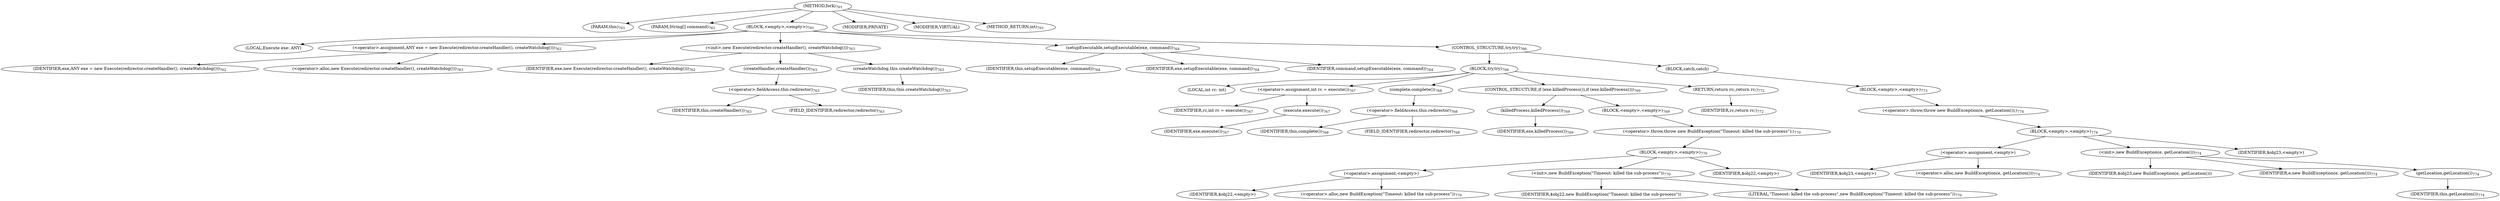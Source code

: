 digraph "fork" {  
"1659" [label = <(METHOD,fork)<SUB>761</SUB>> ]
"116" [label = <(PARAM,this)<SUB>761</SUB>> ]
"1660" [label = <(PARAM,String[] command)<SUB>761</SUB>> ]
"1661" [label = <(BLOCK,&lt;empty&gt;,&lt;empty&gt;)<SUB>761</SUB>> ]
"118" [label = <(LOCAL,Execute exe: ANY)> ]
"1662" [label = <(&lt;operator&gt;.assignment,ANY exe = new Execute(redirector.createHandler(), createWatchdog()))<SUB>762</SUB>> ]
"1663" [label = <(IDENTIFIER,exe,ANY exe = new Execute(redirector.createHandler(), createWatchdog()))<SUB>762</SUB>> ]
"1664" [label = <(&lt;operator&gt;.alloc,new Execute(redirector.createHandler(), createWatchdog()))<SUB>763</SUB>> ]
"1665" [label = <(&lt;init&gt;,new Execute(redirector.createHandler(), createWatchdog()))<SUB>763</SUB>> ]
"117" [label = <(IDENTIFIER,exe,new Execute(redirector.createHandler(), createWatchdog()))<SUB>762</SUB>> ]
"1666" [label = <(createHandler,createHandler())<SUB>763</SUB>> ]
"1667" [label = <(&lt;operator&gt;.fieldAccess,this.redirector)<SUB>763</SUB>> ]
"1668" [label = <(IDENTIFIER,this,createHandler())<SUB>763</SUB>> ]
"1669" [label = <(FIELD_IDENTIFIER,redirector,redirector)<SUB>763</SUB>> ]
"1670" [label = <(createWatchdog,this.createWatchdog())<SUB>763</SUB>> ]
"115" [label = <(IDENTIFIER,this,this.createWatchdog())<SUB>763</SUB>> ]
"1671" [label = <(setupExecutable,setupExecutable(exe, command))<SUB>764</SUB>> ]
"119" [label = <(IDENTIFIER,this,setupExecutable(exe, command))<SUB>764</SUB>> ]
"1672" [label = <(IDENTIFIER,exe,setupExecutable(exe, command))<SUB>764</SUB>> ]
"1673" [label = <(IDENTIFIER,command,setupExecutable(exe, command))<SUB>764</SUB>> ]
"1674" [label = <(CONTROL_STRUCTURE,try,try)<SUB>766</SUB>> ]
"1675" [label = <(BLOCK,try,try)<SUB>766</SUB>> ]
"1676" [label = <(LOCAL,int rc: int)> ]
"1677" [label = <(&lt;operator&gt;.assignment,int rc = execute())<SUB>767</SUB>> ]
"1678" [label = <(IDENTIFIER,rc,int rc = execute())<SUB>767</SUB>> ]
"1679" [label = <(execute,execute())<SUB>767</SUB>> ]
"1680" [label = <(IDENTIFIER,exe,execute())<SUB>767</SUB>> ]
"1681" [label = <(complete,complete())<SUB>768</SUB>> ]
"1682" [label = <(&lt;operator&gt;.fieldAccess,this.redirector)<SUB>768</SUB>> ]
"1683" [label = <(IDENTIFIER,this,complete())<SUB>768</SUB>> ]
"1684" [label = <(FIELD_IDENTIFIER,redirector,redirector)<SUB>768</SUB>> ]
"1685" [label = <(CONTROL_STRUCTURE,if (exe.killedProcess()),if (exe.killedProcess()))<SUB>769</SUB>> ]
"1686" [label = <(killedProcess,killedProcess())<SUB>769</SUB>> ]
"1687" [label = <(IDENTIFIER,exe,killedProcess())<SUB>769</SUB>> ]
"1688" [label = <(BLOCK,&lt;empty&gt;,&lt;empty&gt;)<SUB>769</SUB>> ]
"1689" [label = <(&lt;operator&gt;.throw,throw new BuildException(&quot;Timeout: killed the sub-process&quot;);)<SUB>770</SUB>> ]
"1690" [label = <(BLOCK,&lt;empty&gt;,&lt;empty&gt;)<SUB>770</SUB>> ]
"1691" [label = <(&lt;operator&gt;.assignment,&lt;empty&gt;)> ]
"1692" [label = <(IDENTIFIER,$obj22,&lt;empty&gt;)> ]
"1693" [label = <(&lt;operator&gt;.alloc,new BuildException(&quot;Timeout: killed the sub-process&quot;))<SUB>770</SUB>> ]
"1694" [label = <(&lt;init&gt;,new BuildException(&quot;Timeout: killed the sub-process&quot;))<SUB>770</SUB>> ]
"1695" [label = <(IDENTIFIER,$obj22,new BuildException(&quot;Timeout: killed the sub-process&quot;))> ]
"1696" [label = <(LITERAL,&quot;Timeout: killed the sub-process&quot;,new BuildException(&quot;Timeout: killed the sub-process&quot;))<SUB>770</SUB>> ]
"1697" [label = <(IDENTIFIER,$obj22,&lt;empty&gt;)> ]
"1698" [label = <(RETURN,return rc;,return rc;)<SUB>772</SUB>> ]
"1699" [label = <(IDENTIFIER,rc,return rc;)<SUB>772</SUB>> ]
"1700" [label = <(BLOCK,catch,catch)> ]
"1701" [label = <(BLOCK,&lt;empty&gt;,&lt;empty&gt;)<SUB>773</SUB>> ]
"1702" [label = <(&lt;operator&gt;.throw,throw new BuildException(e, getLocation());)<SUB>774</SUB>> ]
"1703" [label = <(BLOCK,&lt;empty&gt;,&lt;empty&gt;)<SUB>774</SUB>> ]
"1704" [label = <(&lt;operator&gt;.assignment,&lt;empty&gt;)> ]
"1705" [label = <(IDENTIFIER,$obj23,&lt;empty&gt;)> ]
"1706" [label = <(&lt;operator&gt;.alloc,new BuildException(e, getLocation()))<SUB>774</SUB>> ]
"1707" [label = <(&lt;init&gt;,new BuildException(e, getLocation()))<SUB>774</SUB>> ]
"1708" [label = <(IDENTIFIER,$obj23,new BuildException(e, getLocation()))> ]
"1709" [label = <(IDENTIFIER,e,new BuildException(e, getLocation()))<SUB>774</SUB>> ]
"1710" [label = <(getLocation,getLocation())<SUB>774</SUB>> ]
"120" [label = <(IDENTIFIER,this,getLocation())<SUB>774</SUB>> ]
"1711" [label = <(IDENTIFIER,$obj23,&lt;empty&gt;)> ]
"1712" [label = <(MODIFIER,PRIVATE)> ]
"1713" [label = <(MODIFIER,VIRTUAL)> ]
"1714" [label = <(METHOD_RETURN,int)<SUB>761</SUB>> ]
  "1659" -> "116" 
  "1659" -> "1660" 
  "1659" -> "1661" 
  "1659" -> "1712" 
  "1659" -> "1713" 
  "1659" -> "1714" 
  "1661" -> "118" 
  "1661" -> "1662" 
  "1661" -> "1665" 
  "1661" -> "1671" 
  "1661" -> "1674" 
  "1662" -> "1663" 
  "1662" -> "1664" 
  "1665" -> "117" 
  "1665" -> "1666" 
  "1665" -> "1670" 
  "1666" -> "1667" 
  "1667" -> "1668" 
  "1667" -> "1669" 
  "1670" -> "115" 
  "1671" -> "119" 
  "1671" -> "1672" 
  "1671" -> "1673" 
  "1674" -> "1675" 
  "1674" -> "1700" 
  "1675" -> "1676" 
  "1675" -> "1677" 
  "1675" -> "1681" 
  "1675" -> "1685" 
  "1675" -> "1698" 
  "1677" -> "1678" 
  "1677" -> "1679" 
  "1679" -> "1680" 
  "1681" -> "1682" 
  "1682" -> "1683" 
  "1682" -> "1684" 
  "1685" -> "1686" 
  "1685" -> "1688" 
  "1686" -> "1687" 
  "1688" -> "1689" 
  "1689" -> "1690" 
  "1690" -> "1691" 
  "1690" -> "1694" 
  "1690" -> "1697" 
  "1691" -> "1692" 
  "1691" -> "1693" 
  "1694" -> "1695" 
  "1694" -> "1696" 
  "1698" -> "1699" 
  "1700" -> "1701" 
  "1701" -> "1702" 
  "1702" -> "1703" 
  "1703" -> "1704" 
  "1703" -> "1707" 
  "1703" -> "1711" 
  "1704" -> "1705" 
  "1704" -> "1706" 
  "1707" -> "1708" 
  "1707" -> "1709" 
  "1707" -> "1710" 
  "1710" -> "120" 
}
